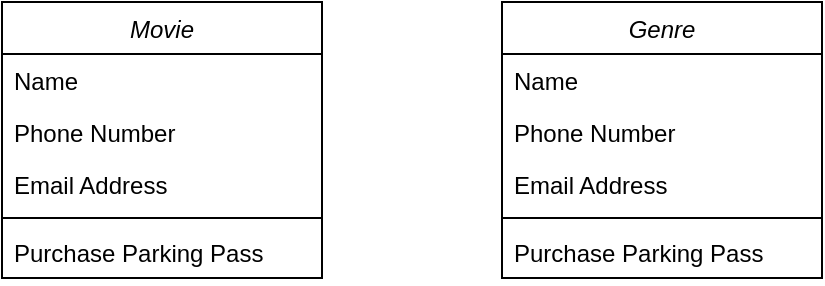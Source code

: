 <mxfile version="15.2.9" type="device"><diagram id="C5RBs43oDa-KdzZeNtuy" name="Page-1"><mxGraphModel dx="868" dy="450" grid="1" gridSize="10" guides="1" tooltips="1" connect="1" arrows="1" fold="1" page="1" pageScale="1" pageWidth="827" pageHeight="1169" math="0" shadow="0"><root><mxCell id="WIyWlLk6GJQsqaUBKTNV-0"/><mxCell id="WIyWlLk6GJQsqaUBKTNV-1" parent="WIyWlLk6GJQsqaUBKTNV-0"/><mxCell id="-rcsdAWPlhC8WHJ2u30O-0" value="Movie" style="swimlane;fontStyle=2;align=center;verticalAlign=top;childLayout=stackLayout;horizontal=1;startSize=26;horizontalStack=0;resizeParent=1;resizeLast=0;collapsible=1;marginBottom=0;rounded=0;shadow=0;strokeWidth=1;" vertex="1" parent="WIyWlLk6GJQsqaUBKTNV-1"><mxGeometry x="230" y="130" width="160" height="138" as="geometry"><mxRectangle x="230" y="140" width="160" height="26" as="alternateBounds"/></mxGeometry></mxCell><mxCell id="-rcsdAWPlhC8WHJ2u30O-1" value="Name" style="text;align=left;verticalAlign=top;spacingLeft=4;spacingRight=4;overflow=hidden;rotatable=0;points=[[0,0.5],[1,0.5]];portConstraint=eastwest;" vertex="1" parent="-rcsdAWPlhC8WHJ2u30O-0"><mxGeometry y="26" width="160" height="26" as="geometry"/></mxCell><mxCell id="-rcsdAWPlhC8WHJ2u30O-2" value="Phone Number" style="text;align=left;verticalAlign=top;spacingLeft=4;spacingRight=4;overflow=hidden;rotatable=0;points=[[0,0.5],[1,0.5]];portConstraint=eastwest;rounded=0;shadow=0;html=0;" vertex="1" parent="-rcsdAWPlhC8WHJ2u30O-0"><mxGeometry y="52" width="160" height="26" as="geometry"/></mxCell><mxCell id="-rcsdAWPlhC8WHJ2u30O-3" value="Email Address" style="text;align=left;verticalAlign=top;spacingLeft=4;spacingRight=4;overflow=hidden;rotatable=0;points=[[0,0.5],[1,0.5]];portConstraint=eastwest;rounded=0;shadow=0;html=0;" vertex="1" parent="-rcsdAWPlhC8WHJ2u30O-0"><mxGeometry y="78" width="160" height="26" as="geometry"/></mxCell><mxCell id="-rcsdAWPlhC8WHJ2u30O-4" value="" style="line;html=1;strokeWidth=1;align=left;verticalAlign=middle;spacingTop=-1;spacingLeft=3;spacingRight=3;rotatable=0;labelPosition=right;points=[];portConstraint=eastwest;" vertex="1" parent="-rcsdAWPlhC8WHJ2u30O-0"><mxGeometry y="104" width="160" height="8" as="geometry"/></mxCell><mxCell id="-rcsdAWPlhC8WHJ2u30O-5" value="Purchase Parking Pass" style="text;align=left;verticalAlign=top;spacingLeft=4;spacingRight=4;overflow=hidden;rotatable=0;points=[[0,0.5],[1,0.5]];portConstraint=eastwest;" vertex="1" parent="-rcsdAWPlhC8WHJ2u30O-0"><mxGeometry y="112" width="160" height="26" as="geometry"/></mxCell><mxCell id="-rcsdAWPlhC8WHJ2u30O-6" value="Genre" style="swimlane;fontStyle=2;align=center;verticalAlign=top;childLayout=stackLayout;horizontal=1;startSize=26;horizontalStack=0;resizeParent=1;resizeLast=0;collapsible=1;marginBottom=0;rounded=0;shadow=0;strokeWidth=1;" vertex="1" parent="WIyWlLk6GJQsqaUBKTNV-1"><mxGeometry x="480" y="130" width="160" height="138" as="geometry"><mxRectangle x="230" y="140" width="160" height="26" as="alternateBounds"/></mxGeometry></mxCell><mxCell id="-rcsdAWPlhC8WHJ2u30O-7" value="Name" style="text;align=left;verticalAlign=top;spacingLeft=4;spacingRight=4;overflow=hidden;rotatable=0;points=[[0,0.5],[1,0.5]];portConstraint=eastwest;" vertex="1" parent="-rcsdAWPlhC8WHJ2u30O-6"><mxGeometry y="26" width="160" height="26" as="geometry"/></mxCell><mxCell id="-rcsdAWPlhC8WHJ2u30O-8" value="Phone Number" style="text;align=left;verticalAlign=top;spacingLeft=4;spacingRight=4;overflow=hidden;rotatable=0;points=[[0,0.5],[1,0.5]];portConstraint=eastwest;rounded=0;shadow=0;html=0;" vertex="1" parent="-rcsdAWPlhC8WHJ2u30O-6"><mxGeometry y="52" width="160" height="26" as="geometry"/></mxCell><mxCell id="-rcsdAWPlhC8WHJ2u30O-9" value="Email Address" style="text;align=left;verticalAlign=top;spacingLeft=4;spacingRight=4;overflow=hidden;rotatable=0;points=[[0,0.5],[1,0.5]];portConstraint=eastwest;rounded=0;shadow=0;html=0;" vertex="1" parent="-rcsdAWPlhC8WHJ2u30O-6"><mxGeometry y="78" width="160" height="26" as="geometry"/></mxCell><mxCell id="-rcsdAWPlhC8WHJ2u30O-10" value="" style="line;html=1;strokeWidth=1;align=left;verticalAlign=middle;spacingTop=-1;spacingLeft=3;spacingRight=3;rotatable=0;labelPosition=right;points=[];portConstraint=eastwest;" vertex="1" parent="-rcsdAWPlhC8WHJ2u30O-6"><mxGeometry y="104" width="160" height="8" as="geometry"/></mxCell><mxCell id="-rcsdAWPlhC8WHJ2u30O-11" value="Purchase Parking Pass" style="text;align=left;verticalAlign=top;spacingLeft=4;spacingRight=4;overflow=hidden;rotatable=0;points=[[0,0.5],[1,0.5]];portConstraint=eastwest;" vertex="1" parent="-rcsdAWPlhC8WHJ2u30O-6"><mxGeometry y="112" width="160" height="26" as="geometry"/></mxCell></root></mxGraphModel></diagram></mxfile>